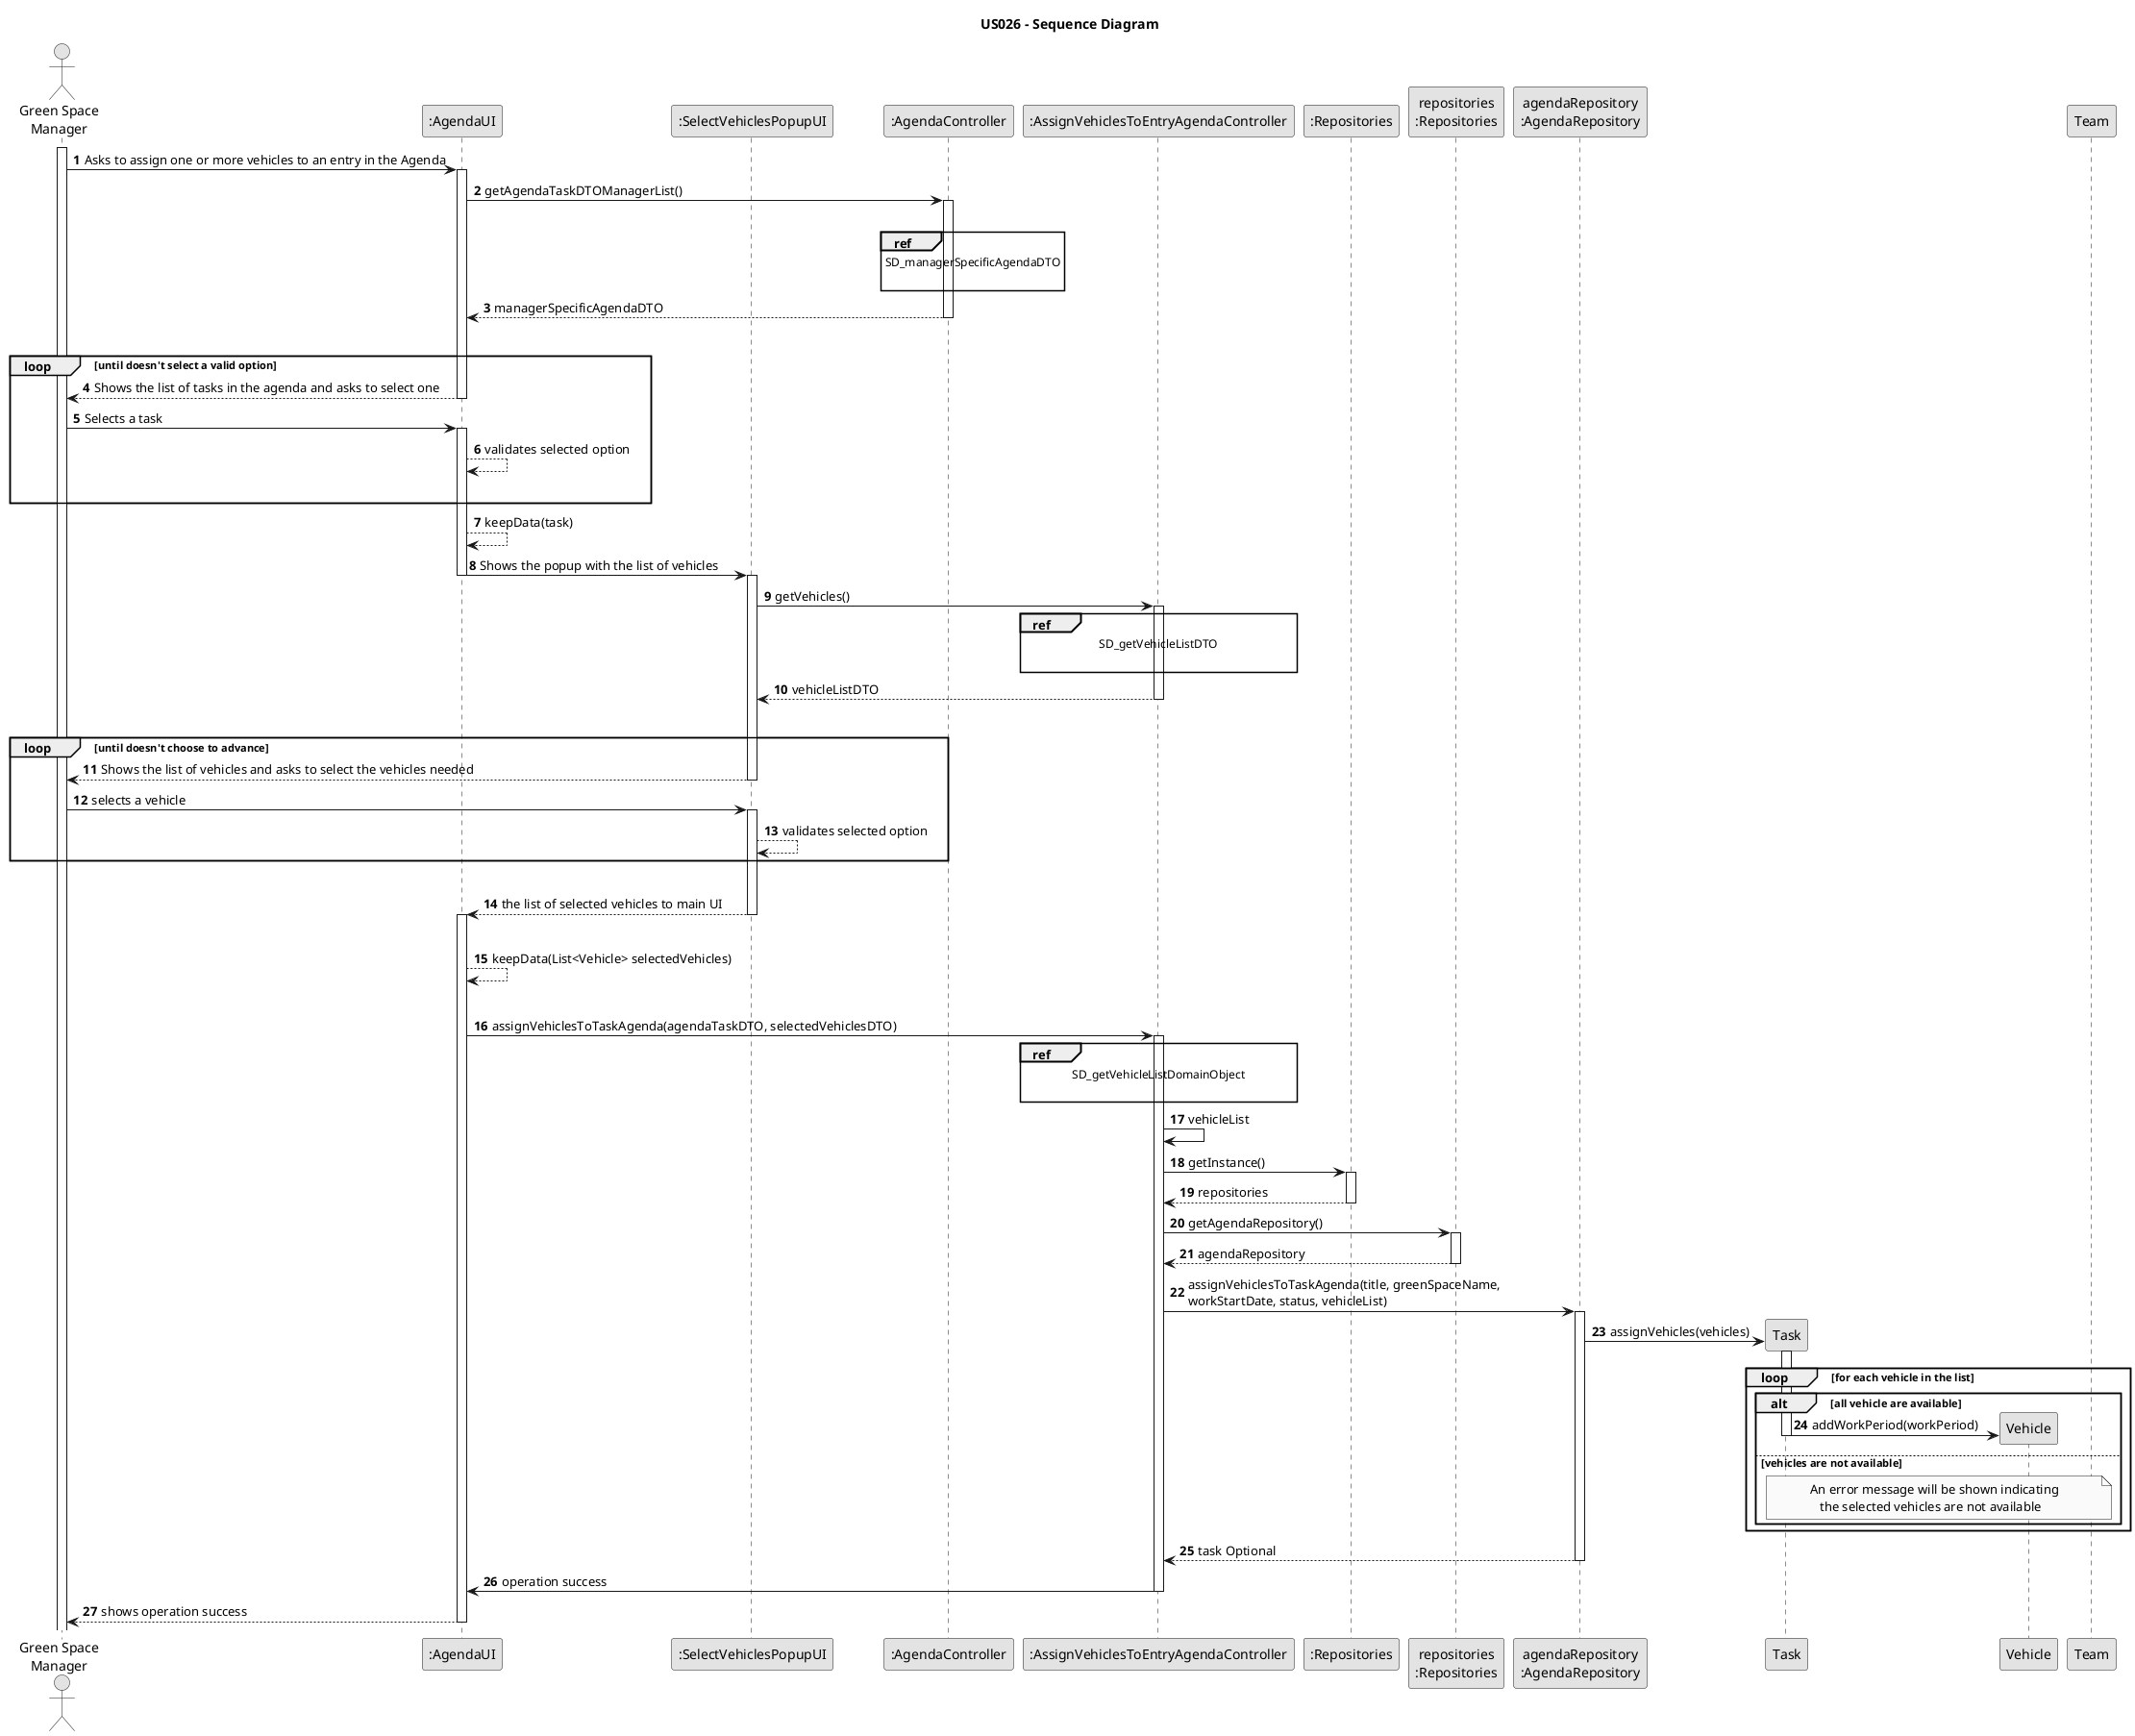 @startuml
skinparam monochrome true
skinparam packageStyle rectangle
skinparam shadowing false

title US026 - Sequence Diagram

autonumber


actor "Green Space\nManager" as GSM
participant ":AgendaUI" as UI
participant ":SelectVehiclesPopupUI" as POPUP
participant ":AgendaController" as AGENDA_CTRL
participant ":AssignVehiclesToEntryAgendaController" as CTRL
participant ":Repositories" as REPO
participant "repositories\n:Repositories" as REPOInstance
participant "agendaRepository\n:AgendaRepository" as AgendaRepository

activate GSM

GSM -> UI: Asks to assign one or more vehicles to an entry in the Agenda
activate UI
UI -> AGENDA_CTRL : getAgendaTaskDTOManagerList()
    activate AGENDA_CTRL
    |||
    ref over AGENDA_CTRL
    SD_managerSpecificAgendaDTO

    end ref
    AGENDA_CTRL --> UI : managerSpecificAgendaDTO
    deactivate AGENDA_CTRL
    |||

    loop until doesn't select a valid option

    UI --> GSM: Shows the list of tasks in the agenda and asks to select one
deactivate UI

GSM -> UI : Selects a task
activate UI
UI --> UI : validates selected option
|||
end loop

    UI --> UI : keepData(task)

    UI -> POPUP : Shows the popup with the list of vehicles
    deactivate UI
    activate POPUP

    POPUP -> CTRL : getVehicles()
    activate CTRL

    ref over CTRL
    SD_getVehicleListDTO

    end ref

    CTRL --> POPUP : vehicleListDTO
    deactivate CTRL


    |||
    loop until doesn't choose to advance
    POPUP --> GSM: Shows the list of vehicles and asks to select the vehicles needed
deactivate POPUP

GSM -> POPUP : selects a vehicle
activate POPUP
POPUP --> POPUP : validates selected option
end loop
|||
POPUP --> UI : the list of selected vehicles to main UI
deactivate POPUP
activate UI
    |||
    UI --> UI : keepData(List<Vehicle> selectedVehicles)
    |||
    UI -> CTRL : assignVehiclesToTaskAgenda(agendaTaskDTO, selectedVehiclesDTO)

    activate CTRL
    ref over CTRL
        SD_getVehicleListDomainObject

        end ref
        CTRL -> CTRL : vehicleList

        CTRL -> REPO : getInstance()
                                activate REPO

                                    REPO --> CTRL : repositories
                                deactivate REPO
                                CTRL -> REPOInstance: getAgendaRepository()

                                activate REPOInstance

                                    REPOInstance --> CTRL : agendaRepository
                                deactivate REPOInstance

                            CTRL -> AgendaRepository : assignVehiclesToTaskAgenda(title, greenSpaceName,\nworkStartDate, status, vehicleList)
                            activate AgendaRepository
                            AgendaRepository -> Task** : assignVehicles(vehicles)
                                                activate Task
                                                loop for each vehicle in the list

                                                alt all vehicle are available

                                                Task -> Vehicle** : addWorkPeriod(workPeriod)

                                                else vehicles are not available

                                                note over Task, Team
                                                An error message will be shown indicating
                                                   the selected vehicles are not available
                                                end note
                                                deactivate Task

                                                end
                                                end loop

                                                AgendaRepository --> CTRL : task Optional


                                                deactivate AgendaRepository
                                                CTRL -> UI : operation success
                                                deactivate CTRL




    UI --> GSM: shows operation success
deactivate UI

@enduml